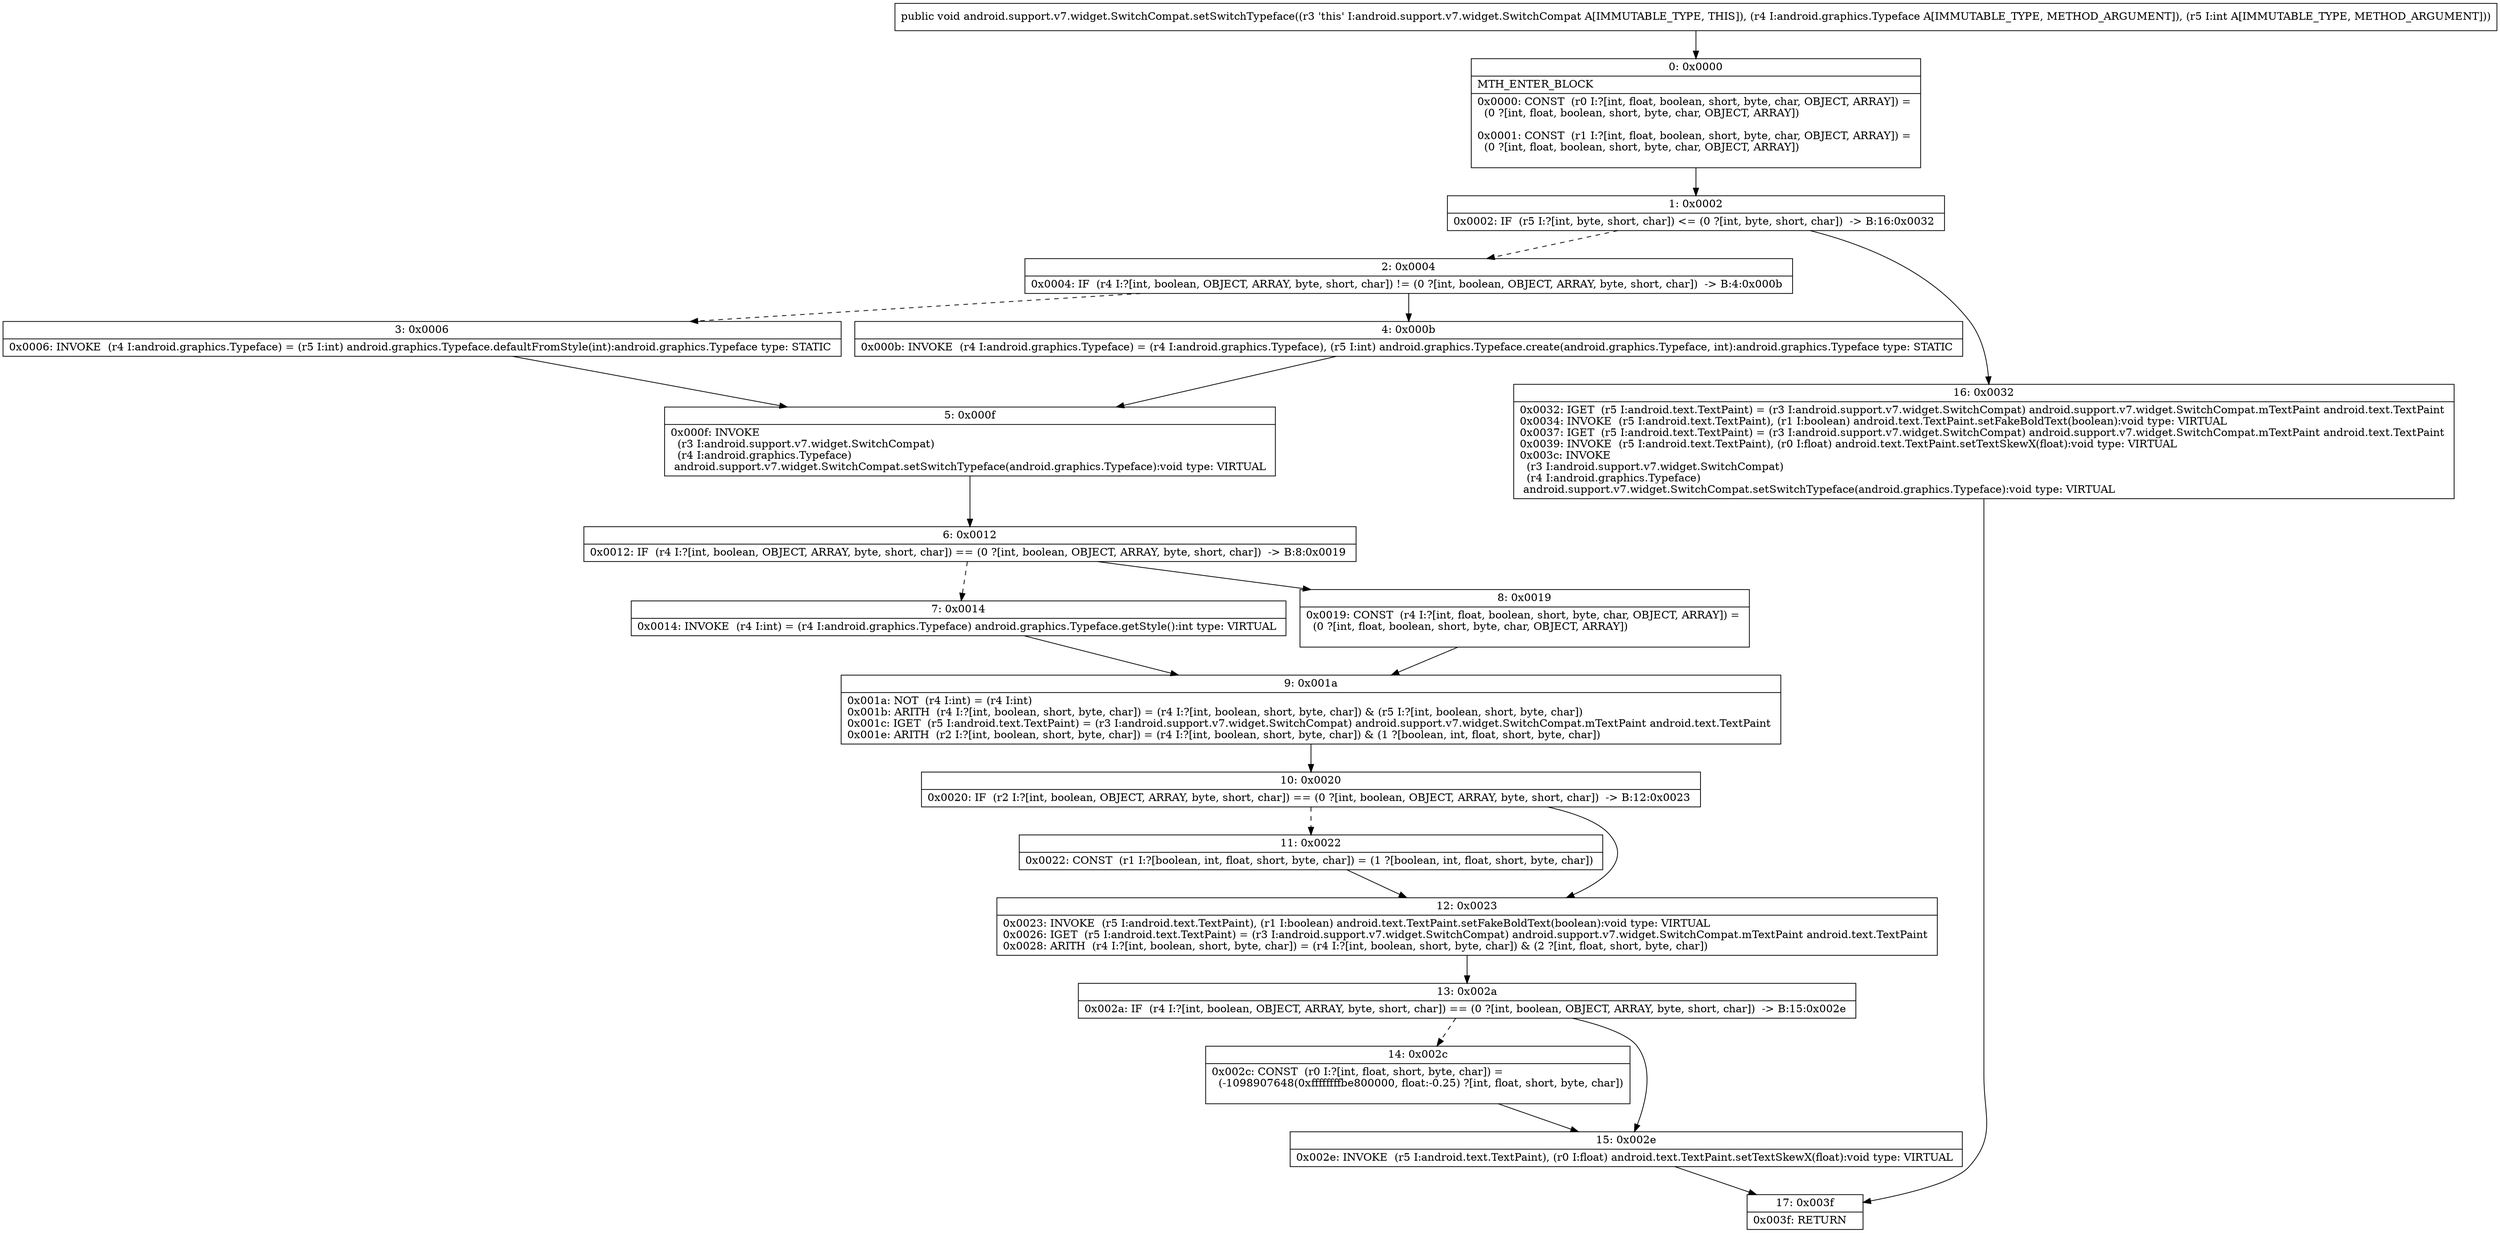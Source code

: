 digraph "CFG forandroid.support.v7.widget.SwitchCompat.setSwitchTypeface(Landroid\/graphics\/Typeface;I)V" {
Node_0 [shape=record,label="{0\:\ 0x0000|MTH_ENTER_BLOCK\l|0x0000: CONST  (r0 I:?[int, float, boolean, short, byte, char, OBJECT, ARRAY]) = \l  (0 ?[int, float, boolean, short, byte, char, OBJECT, ARRAY])\l \l0x0001: CONST  (r1 I:?[int, float, boolean, short, byte, char, OBJECT, ARRAY]) = \l  (0 ?[int, float, boolean, short, byte, char, OBJECT, ARRAY])\l \l}"];
Node_1 [shape=record,label="{1\:\ 0x0002|0x0002: IF  (r5 I:?[int, byte, short, char]) \<= (0 ?[int, byte, short, char])  \-\> B:16:0x0032 \l}"];
Node_2 [shape=record,label="{2\:\ 0x0004|0x0004: IF  (r4 I:?[int, boolean, OBJECT, ARRAY, byte, short, char]) != (0 ?[int, boolean, OBJECT, ARRAY, byte, short, char])  \-\> B:4:0x000b \l}"];
Node_3 [shape=record,label="{3\:\ 0x0006|0x0006: INVOKE  (r4 I:android.graphics.Typeface) = (r5 I:int) android.graphics.Typeface.defaultFromStyle(int):android.graphics.Typeface type: STATIC \l}"];
Node_4 [shape=record,label="{4\:\ 0x000b|0x000b: INVOKE  (r4 I:android.graphics.Typeface) = (r4 I:android.graphics.Typeface), (r5 I:int) android.graphics.Typeface.create(android.graphics.Typeface, int):android.graphics.Typeface type: STATIC \l}"];
Node_5 [shape=record,label="{5\:\ 0x000f|0x000f: INVOKE  \l  (r3 I:android.support.v7.widget.SwitchCompat)\l  (r4 I:android.graphics.Typeface)\l android.support.v7.widget.SwitchCompat.setSwitchTypeface(android.graphics.Typeface):void type: VIRTUAL \l}"];
Node_6 [shape=record,label="{6\:\ 0x0012|0x0012: IF  (r4 I:?[int, boolean, OBJECT, ARRAY, byte, short, char]) == (0 ?[int, boolean, OBJECT, ARRAY, byte, short, char])  \-\> B:8:0x0019 \l}"];
Node_7 [shape=record,label="{7\:\ 0x0014|0x0014: INVOKE  (r4 I:int) = (r4 I:android.graphics.Typeface) android.graphics.Typeface.getStyle():int type: VIRTUAL \l}"];
Node_8 [shape=record,label="{8\:\ 0x0019|0x0019: CONST  (r4 I:?[int, float, boolean, short, byte, char, OBJECT, ARRAY]) = \l  (0 ?[int, float, boolean, short, byte, char, OBJECT, ARRAY])\l \l}"];
Node_9 [shape=record,label="{9\:\ 0x001a|0x001a: NOT  (r4 I:int) = (r4 I:int) \l0x001b: ARITH  (r4 I:?[int, boolean, short, byte, char]) = (r4 I:?[int, boolean, short, byte, char]) & (r5 I:?[int, boolean, short, byte, char]) \l0x001c: IGET  (r5 I:android.text.TextPaint) = (r3 I:android.support.v7.widget.SwitchCompat) android.support.v7.widget.SwitchCompat.mTextPaint android.text.TextPaint \l0x001e: ARITH  (r2 I:?[int, boolean, short, byte, char]) = (r4 I:?[int, boolean, short, byte, char]) & (1 ?[boolean, int, float, short, byte, char]) \l}"];
Node_10 [shape=record,label="{10\:\ 0x0020|0x0020: IF  (r2 I:?[int, boolean, OBJECT, ARRAY, byte, short, char]) == (0 ?[int, boolean, OBJECT, ARRAY, byte, short, char])  \-\> B:12:0x0023 \l}"];
Node_11 [shape=record,label="{11\:\ 0x0022|0x0022: CONST  (r1 I:?[boolean, int, float, short, byte, char]) = (1 ?[boolean, int, float, short, byte, char]) \l}"];
Node_12 [shape=record,label="{12\:\ 0x0023|0x0023: INVOKE  (r5 I:android.text.TextPaint), (r1 I:boolean) android.text.TextPaint.setFakeBoldText(boolean):void type: VIRTUAL \l0x0026: IGET  (r5 I:android.text.TextPaint) = (r3 I:android.support.v7.widget.SwitchCompat) android.support.v7.widget.SwitchCompat.mTextPaint android.text.TextPaint \l0x0028: ARITH  (r4 I:?[int, boolean, short, byte, char]) = (r4 I:?[int, boolean, short, byte, char]) & (2 ?[int, float, short, byte, char]) \l}"];
Node_13 [shape=record,label="{13\:\ 0x002a|0x002a: IF  (r4 I:?[int, boolean, OBJECT, ARRAY, byte, short, char]) == (0 ?[int, boolean, OBJECT, ARRAY, byte, short, char])  \-\> B:15:0x002e \l}"];
Node_14 [shape=record,label="{14\:\ 0x002c|0x002c: CONST  (r0 I:?[int, float, short, byte, char]) = \l  (\-1098907648(0xffffffffbe800000, float:\-0.25) ?[int, float, short, byte, char])\l \l}"];
Node_15 [shape=record,label="{15\:\ 0x002e|0x002e: INVOKE  (r5 I:android.text.TextPaint), (r0 I:float) android.text.TextPaint.setTextSkewX(float):void type: VIRTUAL \l}"];
Node_16 [shape=record,label="{16\:\ 0x0032|0x0032: IGET  (r5 I:android.text.TextPaint) = (r3 I:android.support.v7.widget.SwitchCompat) android.support.v7.widget.SwitchCompat.mTextPaint android.text.TextPaint \l0x0034: INVOKE  (r5 I:android.text.TextPaint), (r1 I:boolean) android.text.TextPaint.setFakeBoldText(boolean):void type: VIRTUAL \l0x0037: IGET  (r5 I:android.text.TextPaint) = (r3 I:android.support.v7.widget.SwitchCompat) android.support.v7.widget.SwitchCompat.mTextPaint android.text.TextPaint \l0x0039: INVOKE  (r5 I:android.text.TextPaint), (r0 I:float) android.text.TextPaint.setTextSkewX(float):void type: VIRTUAL \l0x003c: INVOKE  \l  (r3 I:android.support.v7.widget.SwitchCompat)\l  (r4 I:android.graphics.Typeface)\l android.support.v7.widget.SwitchCompat.setSwitchTypeface(android.graphics.Typeface):void type: VIRTUAL \l}"];
Node_17 [shape=record,label="{17\:\ 0x003f|0x003f: RETURN   \l}"];
MethodNode[shape=record,label="{public void android.support.v7.widget.SwitchCompat.setSwitchTypeface((r3 'this' I:android.support.v7.widget.SwitchCompat A[IMMUTABLE_TYPE, THIS]), (r4 I:android.graphics.Typeface A[IMMUTABLE_TYPE, METHOD_ARGUMENT]), (r5 I:int A[IMMUTABLE_TYPE, METHOD_ARGUMENT])) }"];
MethodNode -> Node_0;
Node_0 -> Node_1;
Node_1 -> Node_2[style=dashed];
Node_1 -> Node_16;
Node_2 -> Node_3[style=dashed];
Node_2 -> Node_4;
Node_3 -> Node_5;
Node_4 -> Node_5;
Node_5 -> Node_6;
Node_6 -> Node_7[style=dashed];
Node_6 -> Node_8;
Node_7 -> Node_9;
Node_8 -> Node_9;
Node_9 -> Node_10;
Node_10 -> Node_11[style=dashed];
Node_10 -> Node_12;
Node_11 -> Node_12;
Node_12 -> Node_13;
Node_13 -> Node_14[style=dashed];
Node_13 -> Node_15;
Node_14 -> Node_15;
Node_15 -> Node_17;
Node_16 -> Node_17;
}

